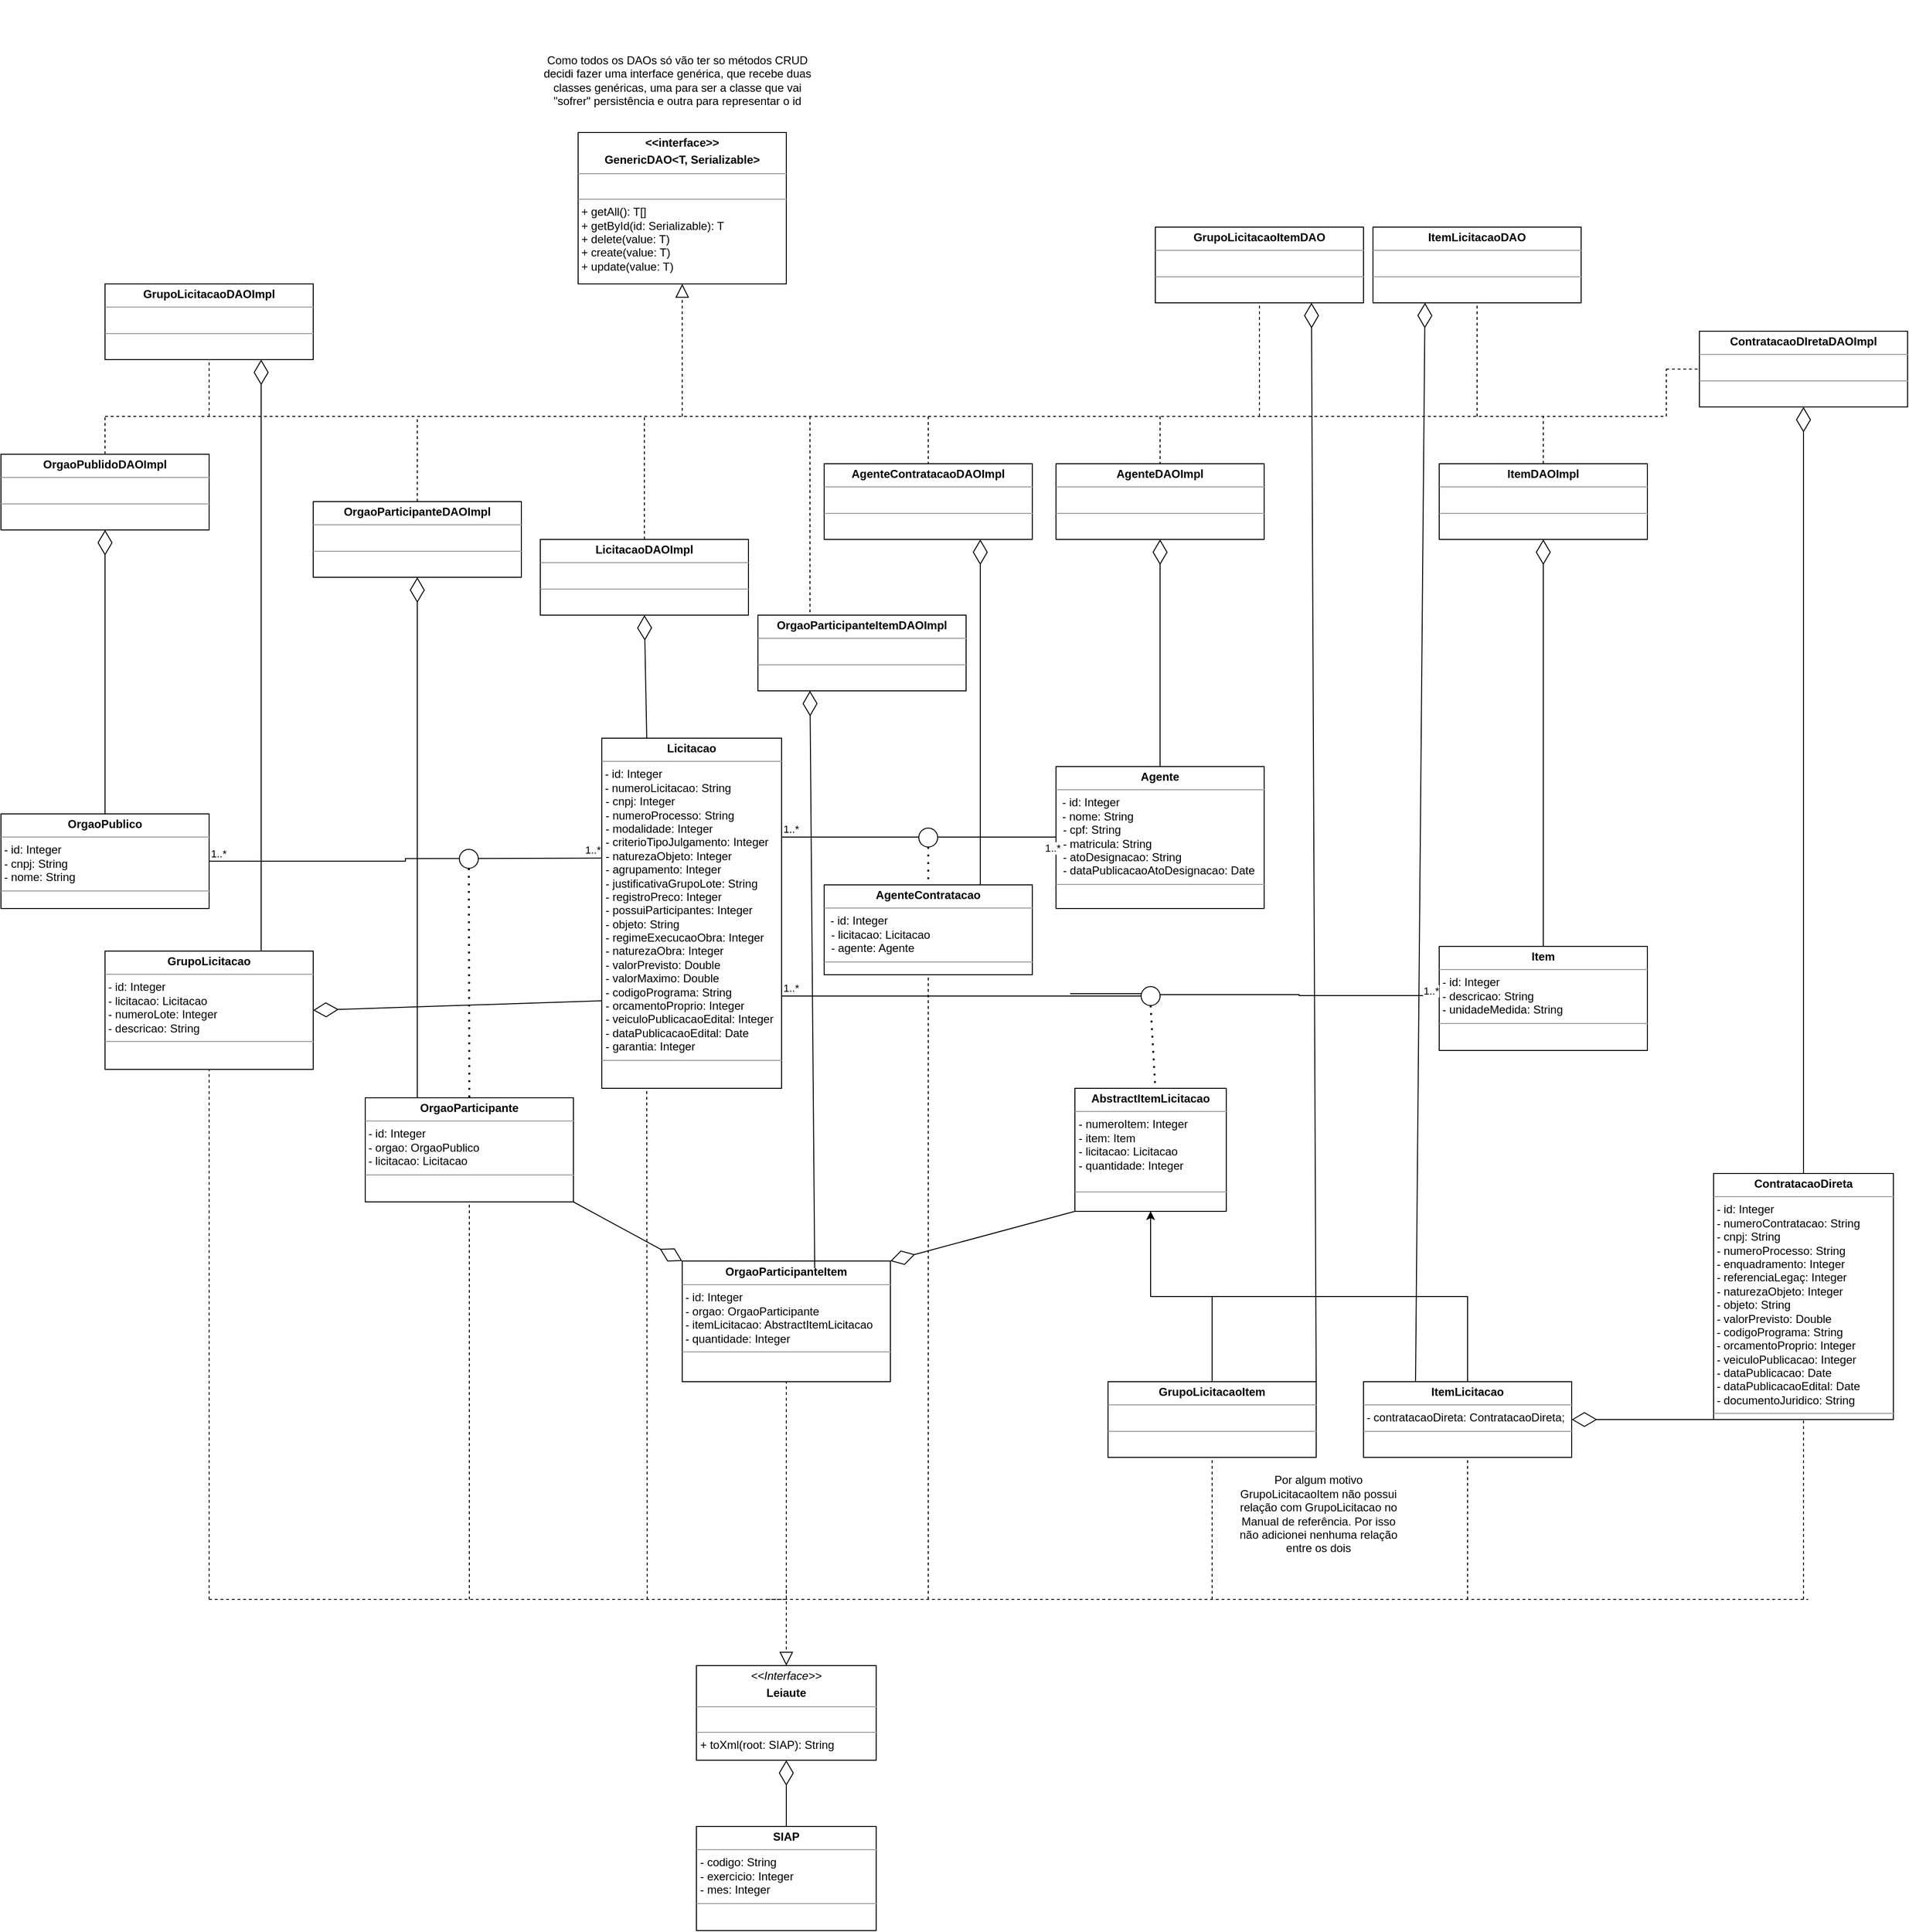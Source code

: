 <mxfile version="21.7.4" type="github">
  <diagram id="C5RBs43oDa-KdzZeNtuy" name="Page-1">
    <mxGraphModel dx="948" dy="440" grid="1" gridSize="10" guides="1" tooltips="1" connect="1" arrows="1" fold="1" page="1" pageScale="1" pageWidth="2339" pageHeight="3300" math="0" shadow="0">
      <root>
        <mxCell id="WIyWlLk6GJQsqaUBKTNV-0" />
        <mxCell id="WIyWlLk6GJQsqaUBKTNV-1" parent="WIyWlLk6GJQsqaUBKTNV-0" />
        <mxCell id="pMRX2iktSqoQI3OCFCf_-0" value="&lt;p style=&quot;margin:0px;margin-top:4px;text-align:center;&quot;&gt;&lt;b&gt;Licitacao&lt;/b&gt;&lt;/p&gt;&lt;hr size=&quot;1&quot;&gt;&lt;div&gt;&lt;div&gt;&amp;nbsp;- id: Integer&lt;br&gt;&lt;/div&gt;&lt;/div&gt;&lt;div&gt;&amp;nbsp;- numeroLicitacao: String&lt;/div&gt;&lt;p style=&quot;margin:0px;margin-left:4px;&quot;&gt;- cnpj: Integer&lt;br&gt;- numeroProcesso: String&lt;br&gt;- modalidade: Integer&lt;br&gt;- criterioTipoJulgamento: Integer&lt;br&gt;- naturezaObjeto: Integer&lt;br&gt;- agrupamento: Integer&lt;br&gt;- justificativaGrupoLote: String&lt;br&gt;- registroPreco: Integer&lt;br&gt;- possuiParticipantes: Integer&lt;br&gt;- objeto: String&lt;br&gt;- regimeExecucaoObra: Integer&lt;br&gt;- naturezaObra: Integer&lt;br&gt;- valorPrevisto: Double&lt;br&gt;- valorMaximo: Double&lt;br&gt;- codigoPrograma: String&lt;br&gt;- orcamentoProprio: Integer&lt;br&gt;- veiculoPublicacaoEdital: Integer&lt;br&gt;- dataPublicacaoEdital: Date&lt;br&gt;- garantia: Integer&lt;/p&gt;&lt;hr size=&quot;1&quot;&gt;&lt;p style=&quot;margin:0px;margin-left:4px;&quot;&gt;&lt;br&gt;&lt;/p&gt;" style="verticalAlign=top;align=left;overflow=fill;fontSize=12;fontFamily=Helvetica;html=1;whiteSpace=wrap;" parent="WIyWlLk6GJQsqaUBKTNV-1" vertex="1">
          <mxGeometry x="775" y="1910" width="190" height="370" as="geometry" />
        </mxCell>
        <mxCell id="pMRX2iktSqoQI3OCFCf_-1" value="&lt;p style=&quot;margin:0px;margin-top:4px;text-align:center;&quot;&gt;&lt;b&gt;ContratacaoDireta&lt;/b&gt;&lt;/p&gt;&lt;hr size=&quot;1&quot;&gt;&lt;div&gt;&lt;div&gt;&amp;nbsp;- id: Integer &lt;br&gt;&lt;/div&gt;&lt;div&gt;&amp;nbsp;- numeroContratacao: String&lt;/div&gt;&lt;/div&gt;&amp;nbsp;- cnpj: String&lt;br&gt;&amp;nbsp;- numeroProcesso: String&lt;br&gt;&amp;nbsp;- enquadramento: Integer&lt;br&gt;&amp;nbsp;- referenciaLegaç: Integer&lt;br&gt;&amp;nbsp;- naturezaObjeto: Integer&lt;br&gt;&amp;nbsp;- objeto: String&lt;br&gt;&amp;nbsp;- valorPrevisto: Double&lt;br&gt;&amp;nbsp;- codigoPrograma: String&lt;br&gt;&amp;nbsp;- orcamentoProprio: Integer&lt;br&gt;&amp;nbsp;- veiculoPublicacao: Integer&lt;br&gt;&amp;nbsp;- dataPublicacao: Date&lt;br&gt;&amp;nbsp;- dataPublicacaoEdital: Date&lt;br&gt;&amp;nbsp;- documentoJuridico: String&lt;br&gt;&lt;hr size=&quot;1&quot;&gt;&lt;p style=&quot;margin:0px;margin-left:4px;&quot;&gt;&lt;br&gt;&lt;/p&gt;" style="verticalAlign=top;align=left;overflow=fill;fontSize=12;fontFamily=Helvetica;html=1;whiteSpace=wrap;" parent="WIyWlLk6GJQsqaUBKTNV-1" vertex="1">
          <mxGeometry x="1950" y="2370" width="190" height="260" as="geometry" />
        </mxCell>
        <mxCell id="pMRX2iktSqoQI3OCFCf_-6" value="&lt;p style=&quot;margin:0px;margin-top:4px;text-align:center;&quot;&gt;&lt;b&gt;Agente&lt;/b&gt;&lt;/p&gt;&lt;hr size=&quot;1&quot;&gt;&lt;div&gt;&amp;nbsp; - id: Integer&lt;br&gt;&lt;/div&gt;&amp;nbsp; - nome: String&lt;p style=&quot;margin:0px;margin-left:4px;&quot;&gt;&amp;nbsp;- cpf: String&lt;br&gt;&amp;nbsp;- matricula: String&lt;br&gt;&amp;nbsp;- atoDesignacao: String&lt;br&gt;&amp;nbsp;- dataPublicacaoAtoDesignacao: Date&lt;/p&gt;&lt;hr size=&quot;1&quot;&gt;&lt;p style=&quot;margin:0px;margin-left:4px;&quot;&gt;&lt;br&gt;&lt;/p&gt;" style="verticalAlign=top;align=left;overflow=fill;fontSize=12;fontFamily=Helvetica;html=1;whiteSpace=wrap;" parent="WIyWlLk6GJQsqaUBKTNV-1" vertex="1">
          <mxGeometry x="1255" y="1940" width="220" height="150" as="geometry" />
        </mxCell>
        <mxCell id="pMRX2iktSqoQI3OCFCf_-7" value="&lt;p style=&quot;margin:0px;margin-top:4px;text-align:center;&quot;&gt;&lt;b&gt;AgenteContratacao&lt;/b&gt;&lt;/p&gt;&lt;hr size=&quot;1&quot;&gt;&lt;div&gt;&amp;nbsp; - id: Integer&lt;br&gt;&lt;/div&gt;&lt;p style=&quot;margin:0px;margin-left:4px;&quot;&gt;&lt;/p&gt;&lt;p style=&quot;margin:0px;margin-left:4px;&quot;&gt;&amp;nbsp;- licitacao: Licitacao&lt;br&gt;&amp;nbsp;- agente: Agente&lt;br&gt;&lt;/p&gt;&lt;hr size=&quot;1&quot;&gt;&lt;p style=&quot;margin:0px;margin-left:4px;&quot;&gt;&lt;br&gt;&lt;/p&gt;" style="verticalAlign=top;align=left;overflow=fill;fontSize=12;fontFamily=Helvetica;html=1;whiteSpace=wrap;" parent="WIyWlLk6GJQsqaUBKTNV-1" vertex="1">
          <mxGeometry x="1010" y="2065" width="220" height="95" as="geometry" />
        </mxCell>
        <mxCell id="pMRX2iktSqoQI3OCFCf_-8" value="" style="endArrow=none;html=1;edgeStyle=orthogonalEdgeStyle;rounded=0;exitX=1;exitY=0.5;exitDx=0;exitDy=0;entryX=0;entryY=0.5;entryDx=0;entryDy=0;" parent="WIyWlLk6GJQsqaUBKTNV-1" edge="1">
          <mxGeometry relative="1" as="geometry">
            <mxPoint x="965" y="2014.52" as="sourcePoint" />
            <mxPoint x="1255" y="2014.52" as="targetPoint" />
          </mxGeometry>
        </mxCell>
        <mxCell id="pMRX2iktSqoQI3OCFCf_-9" value="&lt;div&gt;1..*&lt;/div&gt;" style="edgeLabel;resizable=0;html=1;align=left;verticalAlign=bottom;" parent="pMRX2iktSqoQI3OCFCf_-8" connectable="0" vertex="1">
          <mxGeometry x="-1" relative="1" as="geometry" />
        </mxCell>
        <mxCell id="pMRX2iktSqoQI3OCFCf_-10" value="&lt;div&gt;1..*&lt;/div&gt;" style="edgeLabel;resizable=0;html=1;align=right;verticalAlign=bottom;" parent="pMRX2iktSqoQI3OCFCf_-8" connectable="0" vertex="1">
          <mxGeometry x="1" relative="1" as="geometry">
            <mxPoint x="5" y="20" as="offset" />
          </mxGeometry>
        </mxCell>
        <mxCell id="pMRX2iktSqoQI3OCFCf_-12" value="" style="ellipse;whiteSpace=wrap;html=1;aspect=fixed;" parent="WIyWlLk6GJQsqaUBKTNV-1" vertex="1">
          <mxGeometry x="1110" y="2005" width="20" height="20" as="geometry" />
        </mxCell>
        <mxCell id="pMRX2iktSqoQI3OCFCf_-15" value="" style="endArrow=none;dashed=1;html=1;dashPattern=1 3;strokeWidth=2;rounded=0;entryX=0.5;entryY=0;entryDx=0;entryDy=0;" parent="WIyWlLk6GJQsqaUBKTNV-1" source="pMRX2iktSqoQI3OCFCf_-12" target="pMRX2iktSqoQI3OCFCf_-7" edge="1">
          <mxGeometry width="50" height="50" relative="1" as="geometry">
            <mxPoint x="1080" y="2135" as="sourcePoint" />
            <mxPoint x="1130" y="2085" as="targetPoint" />
          </mxGeometry>
        </mxCell>
        <mxCell id="pMRX2iktSqoQI3OCFCf_-49" style="edgeStyle=orthogonalEdgeStyle;rounded=0;orthogonalLoop=1;jettySize=auto;html=1;exitX=0.5;exitY=0;exitDx=0;exitDy=0;entryX=0.5;entryY=1;entryDx=0;entryDy=0;" parent="WIyWlLk6GJQsqaUBKTNV-1" source="pMRX2iktSqoQI3OCFCf_-16" target="pMRX2iktSqoQI3OCFCf_-45" edge="1">
          <mxGeometry relative="1" as="geometry" />
        </mxCell>
        <mxCell id="pMRX2iktSqoQI3OCFCf_-16" value="&lt;p style=&quot;margin:0px;margin-top:4px;text-align:center;&quot;&gt;&lt;b&gt;ItemLicitacao&lt;/b&gt;&lt;/p&gt;&lt;hr size=&quot;1&quot;&gt;&amp;nbsp;- contratacaoDireta: ContratacaoDireta;&lt;hr size=&quot;1&quot;&gt;&lt;p style=&quot;margin:0px;margin-left:4px;&quot;&gt;&lt;br&gt;&lt;/p&gt;" style="verticalAlign=top;align=left;overflow=fill;fontSize=12;fontFamily=Helvetica;html=1;whiteSpace=wrap;" parent="WIyWlLk6GJQsqaUBKTNV-1" vertex="1">
          <mxGeometry x="1580" y="2590" width="220" height="80" as="geometry" />
        </mxCell>
        <mxCell id="pMRX2iktSqoQI3OCFCf_-19" value="&lt;p style=&quot;margin:0px;margin-top:4px;text-align:center;&quot;&gt;&lt;b&gt;GrupoLicitacao&lt;/b&gt;&lt;/p&gt;&lt;hr size=&quot;1&quot;&gt;&lt;div&gt;&lt;div&gt;&amp;nbsp;- id: Integer&lt;br&gt;&lt;/div&gt;&lt;/div&gt;&lt;div&gt;&amp;nbsp;- licitacao: Licitacao&amp;nbsp;&lt;/div&gt;&lt;div&gt;&amp;nbsp;- numeroLote: Integer&amp;nbsp;&amp;nbsp;&lt;/div&gt;&lt;div&gt;&amp;nbsp;- descricao: String&lt;/div&gt;&lt;hr size=&quot;1&quot;&gt;&lt;p style=&quot;margin:0px;margin-left:4px;&quot;&gt;&lt;br&gt;&lt;/p&gt;" style="verticalAlign=top;align=left;overflow=fill;fontSize=12;fontFamily=Helvetica;html=1;whiteSpace=wrap;" parent="WIyWlLk6GJQsqaUBKTNV-1" vertex="1">
          <mxGeometry x="250" y="2135" width="220" height="125" as="geometry" />
        </mxCell>
        <mxCell id="pMRX2iktSqoQI3OCFCf_-20" value="" style="endArrow=diamondThin;endFill=0;endSize=24;html=1;rounded=0;exitX=0;exitY=0.75;exitDx=0;exitDy=0;entryX=1;entryY=0.5;entryDx=0;entryDy=0;" parent="WIyWlLk6GJQsqaUBKTNV-1" source="pMRX2iktSqoQI3OCFCf_-0" target="pMRX2iktSqoQI3OCFCf_-19" edge="1">
          <mxGeometry width="160" relative="1" as="geometry">
            <mxPoint x="1125" y="2290" as="sourcePoint" />
            <mxPoint x="1290" y="2415" as="targetPoint" />
          </mxGeometry>
        </mxCell>
        <mxCell id="pMRX2iktSqoQI3OCFCf_-51" style="edgeStyle=orthogonalEdgeStyle;rounded=0;orthogonalLoop=1;jettySize=auto;html=1;exitX=0.5;exitY=0;exitDx=0;exitDy=0;entryX=0.5;entryY=1;entryDx=0;entryDy=0;" parent="WIyWlLk6GJQsqaUBKTNV-1" source="pMRX2iktSqoQI3OCFCf_-22" target="pMRX2iktSqoQI3OCFCf_-45" edge="1">
          <mxGeometry relative="1" as="geometry" />
        </mxCell>
        <mxCell id="pMRX2iktSqoQI3OCFCf_-22" value="&lt;p style=&quot;margin:0px;margin-top:4px;text-align:center;&quot;&gt;&lt;b&gt;GrupoLicitacaoItem&lt;/b&gt;&lt;/p&gt;&lt;hr size=&quot;1&quot;&gt;&lt;div&gt;&lt;br&gt;&lt;/div&gt;&lt;hr size=&quot;1&quot;&gt;" style="verticalAlign=top;align=left;overflow=fill;fontSize=12;fontFamily=Helvetica;html=1;whiteSpace=wrap;" parent="WIyWlLk6GJQsqaUBKTNV-1" vertex="1">
          <mxGeometry x="1310" y="2590" width="220" height="80" as="geometry" />
        </mxCell>
        <mxCell id="pMRX2iktSqoQI3OCFCf_-24" value="&lt;p style=&quot;margin:0px;margin-top:4px;text-align:center;&quot;&gt;&lt;b&gt;Item&lt;/b&gt;&lt;/p&gt;&lt;hr size=&quot;1&quot;&gt;&lt;div&gt;&amp;nbsp;- id: Integer&lt;br&gt;&lt;/div&gt;&lt;div&gt;&amp;nbsp;- descricao: String&lt;/div&gt;&amp;nbsp;- unidadeMedida: String&lt;hr size=&quot;1&quot;&gt;&lt;p style=&quot;margin:0px;margin-left:4px;&quot;&gt;&lt;br&gt;&lt;/p&gt;" style="verticalAlign=top;align=left;overflow=fill;fontSize=12;fontFamily=Helvetica;html=1;whiteSpace=wrap;" parent="WIyWlLk6GJQsqaUBKTNV-1" vertex="1">
          <mxGeometry x="1660" y="2130" width="220" height="110" as="geometry" />
        </mxCell>
        <mxCell id="pMRX2iktSqoQI3OCFCf_-31" value="&lt;p style=&quot;margin:0px;margin-top:4px;text-align:center;&quot;&gt;&lt;b&gt;OrgaoPublico&lt;/b&gt;&lt;br&gt;&lt;/p&gt;&lt;hr size=&quot;1&quot;&gt;&lt;div&gt;&lt;div&gt;&amp;nbsp;- id: Integer&lt;br&gt;&lt;/div&gt;&lt;/div&gt;&lt;div&gt;&amp;nbsp;- cnpj: String&lt;/div&gt;&lt;div&gt;&amp;nbsp;- nome: String&lt;br&gt;&lt;/div&gt;&lt;hr size=&quot;1&quot;&gt;&lt;p style=&quot;margin:0px;margin-left:4px;&quot;&gt;&lt;br&gt;&lt;/p&gt;" style="verticalAlign=top;align=left;overflow=fill;fontSize=12;fontFamily=Helvetica;html=1;whiteSpace=wrap;" parent="WIyWlLk6GJQsqaUBKTNV-1" vertex="1">
          <mxGeometry x="140" y="1990" width="220" height="100" as="geometry" />
        </mxCell>
        <mxCell id="pMRX2iktSqoQI3OCFCf_-32" value="" style="endArrow=none;html=1;edgeStyle=orthogonalEdgeStyle;rounded=0;entryX=0.002;entryY=0.198;entryDx=0;entryDy=0;entryPerimeter=0;" parent="WIyWlLk6GJQsqaUBKTNV-1" source="pMRX2iktSqoQI3OCFCf_-31" edge="1">
          <mxGeometry relative="1" as="geometry">
            <mxPoint x="484.48" y="2037.5" as="sourcePoint" />
            <mxPoint x="774.86" y="2036.8" as="targetPoint" />
          </mxGeometry>
        </mxCell>
        <mxCell id="pMRX2iktSqoQI3OCFCf_-33" value="&lt;div&gt;1..*&lt;/div&gt;" style="edgeLabel;resizable=0;html=1;align=left;verticalAlign=bottom;" parent="pMRX2iktSqoQI3OCFCf_-32" connectable="0" vertex="1">
          <mxGeometry x="-1" relative="1" as="geometry" />
        </mxCell>
        <mxCell id="pMRX2iktSqoQI3OCFCf_-34" value="&lt;div&gt;1..*&lt;/div&gt;" style="edgeLabel;resizable=0;html=1;align=right;verticalAlign=bottom;" parent="pMRX2iktSqoQI3OCFCf_-32" connectable="0" vertex="1">
          <mxGeometry x="1" relative="1" as="geometry" />
        </mxCell>
        <mxCell id="pMRX2iktSqoQI3OCFCf_-35" value="" style="ellipse;whiteSpace=wrap;html=1;aspect=fixed;" parent="WIyWlLk6GJQsqaUBKTNV-1" vertex="1">
          <mxGeometry x="624.48" y="2027.5" width="20" height="20" as="geometry" />
        </mxCell>
        <mxCell id="pMRX2iktSqoQI3OCFCf_-36" value="" style="endArrow=none;dashed=1;html=1;dashPattern=1 3;strokeWidth=2;rounded=0;entryX=0.5;entryY=0;entryDx=0;entryDy=0;" parent="WIyWlLk6GJQsqaUBKTNV-1" source="pMRX2iktSqoQI3OCFCf_-35" target="pMRX2iktSqoQI3OCFCf_-37" edge="1">
          <mxGeometry width="50" height="50" relative="1" as="geometry">
            <mxPoint x="595" y="2010" as="sourcePoint" />
            <mxPoint x="635" y="2050" as="targetPoint" />
          </mxGeometry>
        </mxCell>
        <mxCell id="pMRX2iktSqoQI3OCFCf_-37" value="&lt;p style=&quot;margin:0px;margin-top:4px;text-align:center;&quot;&gt;&lt;b&gt;OrgaoParticipante&lt;/b&gt;&lt;br&gt;&lt;/p&gt;&lt;hr size=&quot;1&quot;&gt;&lt;div&gt;&lt;div&gt;&amp;nbsp;- id: Integer&lt;br&gt;&lt;/div&gt;&lt;/div&gt;&lt;div&gt;&amp;nbsp;- orgao: OrgaoPublico&lt;/div&gt;&lt;div&gt;&amp;nbsp;- licitacao: Licitacao&lt;br&gt;&lt;/div&gt;&lt;hr size=&quot;1&quot;&gt;&lt;p style=&quot;margin:0px;margin-left:4px;&quot;&gt;&lt;br&gt;&lt;/p&gt;" style="verticalAlign=top;align=left;overflow=fill;fontSize=12;fontFamily=Helvetica;html=1;whiteSpace=wrap;" parent="WIyWlLk6GJQsqaUBKTNV-1" vertex="1">
          <mxGeometry x="525" y="2290" width="220" height="110" as="geometry" />
        </mxCell>
        <mxCell id="pMRX2iktSqoQI3OCFCf_-38" value="&lt;p style=&quot;margin:0px;margin-top:4px;text-align:center;&quot;&gt;&lt;b&gt;OrgaoParticipanteItem&lt;/b&gt;&lt;br&gt;&lt;/p&gt;&lt;hr size=&quot;1&quot;&gt;&lt;div&gt;&lt;div&gt;&amp;nbsp;- id: Integer&lt;br&gt;&lt;/div&gt;&lt;/div&gt;&lt;div&gt;&amp;nbsp;- orgao: OrgaoParticipante&lt;br&gt;&lt;/div&gt;&lt;div&gt;&amp;nbsp;- itemLicitacao: AbstractItemLicitacao&lt;/div&gt;&lt;div&gt;&amp;nbsp;- quantidade: Integer&lt;br&gt;&lt;/div&gt;&lt;hr size=&quot;1&quot;&gt;&lt;p style=&quot;margin:0px;margin-left:4px;&quot;&gt;&lt;br&gt;&lt;/p&gt;" style="verticalAlign=top;align=left;overflow=fill;fontSize=12;fontFamily=Helvetica;html=1;whiteSpace=wrap;" parent="WIyWlLk6GJQsqaUBKTNV-1" vertex="1">
          <mxGeometry x="860" y="2462.5" width="220" height="127.5" as="geometry" />
        </mxCell>
        <mxCell id="pMRX2iktSqoQI3OCFCf_-45" value="&lt;p style=&quot;margin:0px;margin-top:4px;text-align:center;&quot;&gt;&lt;b&gt;AbstractItemLicitacao&lt;/b&gt;&lt;br&gt;&lt;/p&gt;&lt;hr size=&quot;1&quot;&gt;&lt;p style=&quot;margin:0px;margin-left:4px;&quot;&gt;- numeroItem: Integer&lt;/p&gt;&lt;p style=&quot;margin:0px;margin-left:4px;&quot;&gt;- item: Item&lt;/p&gt;&lt;p style=&quot;margin:0px;margin-left:4px;&quot;&gt;- licitacao: Licitacao&lt;/p&gt;&lt;p style=&quot;margin:0px;margin-left:4px;&quot;&gt;- quantidade: Integer&lt;br&gt;&lt;/p&gt;&lt;p style=&quot;margin:0px;margin-left:4px;&quot;&gt;&lt;br&gt;&lt;/p&gt;&lt;hr size=&quot;1&quot;&gt;&lt;p style=&quot;margin:0px;margin-left:4px;&quot;&gt;&lt;br&gt;&lt;/p&gt;" style="verticalAlign=top;align=left;overflow=fill;fontSize=12;fontFamily=Helvetica;html=1;whiteSpace=wrap;" parent="WIyWlLk6GJQsqaUBKTNV-1" vertex="1">
          <mxGeometry x="1275" y="2280" width="160" height="130" as="geometry" />
        </mxCell>
        <mxCell id="pMRX2iktSqoQI3OCFCf_-52" value="" style="endArrow=diamondThin;endFill=0;endSize=24;html=1;rounded=0;exitX=0;exitY=1;exitDx=0;exitDy=0;entryX=1;entryY=0.5;entryDx=0;entryDy=0;" parent="WIyWlLk6GJQsqaUBKTNV-1" source="pMRX2iktSqoQI3OCFCf_-1" target="pMRX2iktSqoQI3OCFCf_-16" edge="1">
          <mxGeometry width="160" relative="1" as="geometry">
            <mxPoint x="975" y="2290" as="sourcePoint" />
            <mxPoint x="1360" y="2390" as="targetPoint" />
          </mxGeometry>
        </mxCell>
        <mxCell id="pMRX2iktSqoQI3OCFCf_-56" value="Por algum motivo GrupoLicitacaoItem não possui relação com GrupoLicitacao no Manual de referência. Por isso não adicionei nenhuma relação entre os dois" style="text;html=1;strokeColor=none;fillColor=none;align=center;verticalAlign=middle;whiteSpace=wrap;rounded=0;" parent="WIyWlLk6GJQsqaUBKTNV-1" vertex="1">
          <mxGeometry x="1440" y="2690" width="185" height="80" as="geometry" />
        </mxCell>
        <mxCell id="pMRX2iktSqoQI3OCFCf_-58" value="" style="endArrow=none;html=1;edgeStyle=orthogonalEdgeStyle;rounded=0;entryX=0;entryY=0.5;entryDx=0;entryDy=0;" parent="WIyWlLk6GJQsqaUBKTNV-1" target="pMRX2iktSqoQI3OCFCf_-24" edge="1">
          <mxGeometry relative="1" as="geometry">
            <mxPoint x="1360" y="2181" as="sourcePoint" />
            <mxPoint x="1655" y="2183.75" as="targetPoint" />
            <Array as="points">
              <mxPoint x="1512" y="2181" />
              <mxPoint x="1512" y="2182" />
            </Array>
          </mxGeometry>
        </mxCell>
        <mxCell id="pMRX2iktSqoQI3OCFCf_-60" value="&lt;div&gt;1..*&lt;/div&gt;" style="edgeLabel;resizable=0;html=1;align=right;verticalAlign=bottom;" parent="pMRX2iktSqoQI3OCFCf_-58" connectable="0" vertex="1">
          <mxGeometry x="1" relative="1" as="geometry" />
        </mxCell>
        <mxCell id="pMRX2iktSqoQI3OCFCf_-62" value="" style="endArrow=none;dashed=1;html=1;dashPattern=1 3;strokeWidth=2;rounded=0;entryX=0.5;entryY=0;entryDx=0;entryDy=0;exitX=0.5;exitY=1;exitDx=0;exitDy=0;" parent="WIyWlLk6GJQsqaUBKTNV-1" source="pMRX2iktSqoQI3OCFCf_-61" edge="1">
          <mxGeometry width="50" height="50" relative="1" as="geometry">
            <mxPoint x="1360" y="2190" as="sourcePoint" />
            <mxPoint x="1360" y="2280" as="targetPoint" />
          </mxGeometry>
        </mxCell>
        <mxCell id="pMRX2iktSqoQI3OCFCf_-63" value="" style="endArrow=none;html=1;edgeStyle=orthogonalEdgeStyle;rounded=0;exitX=1;exitY=0.75;exitDx=0;exitDy=0;" parent="WIyWlLk6GJQsqaUBKTNV-1" edge="1">
          <mxGeometry relative="1" as="geometry">
            <mxPoint x="965" y="2182.48" as="sourcePoint" />
            <mxPoint x="1270" y="2180" as="targetPoint" />
            <Array as="points">
              <mxPoint x="1360" y="2182" />
              <mxPoint x="1360" y="2180" />
            </Array>
          </mxGeometry>
        </mxCell>
        <mxCell id="pMRX2iktSqoQI3OCFCf_-64" value="&lt;div&gt;1..*&lt;/div&gt;" style="edgeLabel;resizable=0;html=1;align=left;verticalAlign=bottom;" parent="pMRX2iktSqoQI3OCFCf_-63" connectable="0" vertex="1">
          <mxGeometry x="-1" relative="1" as="geometry" />
        </mxCell>
        <mxCell id="pMRX2iktSqoQI3OCFCf_-66" value="" style="endArrow=diamondThin;endFill=0;endSize=24;html=1;rounded=0;exitX=0;exitY=1;exitDx=0;exitDy=0;entryX=1;entryY=0;entryDx=0;entryDy=0;" parent="WIyWlLk6GJQsqaUBKTNV-1" source="pMRX2iktSqoQI3OCFCf_-45" target="pMRX2iktSqoQI3OCFCf_-38" edge="1">
          <mxGeometry width="160" relative="1" as="geometry">
            <mxPoint x="1150" y="2425" as="sourcePoint" />
            <mxPoint x="1070" y="2485" as="targetPoint" />
          </mxGeometry>
        </mxCell>
        <mxCell id="pMRX2iktSqoQI3OCFCf_-67" value="" style="endArrow=diamondThin;endFill=0;endSize=24;html=1;rounded=0;exitX=1;exitY=1;exitDx=0;exitDy=0;entryX=0;entryY=0;entryDx=0;entryDy=0;" parent="WIyWlLk6GJQsqaUBKTNV-1" source="pMRX2iktSqoQI3OCFCf_-37" target="pMRX2iktSqoQI3OCFCf_-38" edge="1">
          <mxGeometry width="160" relative="1" as="geometry">
            <mxPoint x="1840" y="2580" as="sourcePoint" />
            <mxPoint x="1760" y="2640" as="targetPoint" />
          </mxGeometry>
        </mxCell>
        <mxCell id="dW7XB2EOjEEVIKZ2SlPr-0" value="&lt;p style=&quot;margin:0px;margin-top:4px;text-align:center;&quot;&gt;&lt;b&gt;&amp;lt;&amp;lt;interface&amp;gt;&amp;gt;&lt;br&gt;&lt;/b&gt;&lt;/p&gt;&lt;p style=&quot;margin:0px;margin-top:4px;text-align:center;&quot;&gt;&lt;b&gt;GenericDAO&amp;lt;T, Serializable&amp;gt;&lt;/b&gt;&lt;/p&gt;&lt;hr size=&quot;1&quot;&gt;&lt;br&gt;&lt;hr size=&quot;1&quot;&gt;&lt;div&gt;&amp;nbsp;+ getAll(): T[]&lt;/div&gt;&lt;div&gt;&amp;nbsp;+ getById(id: Serializable): T&lt;br&gt;&lt;/div&gt;&lt;div&gt;&amp;nbsp;+ delete(value: T)&lt;/div&gt;&lt;div&gt;&amp;nbsp;+ create(value: T)&lt;/div&gt;&amp;nbsp;+ update(value: T)&lt;p style=&quot;margin:0px;margin-left:4px;&quot;&gt;&lt;/p&gt;" style="verticalAlign=top;align=left;overflow=fill;fontSize=12;fontFamily=Helvetica;html=1;whiteSpace=wrap;" vertex="1" parent="WIyWlLk6GJQsqaUBKTNV-1">
          <mxGeometry x="750" y="1270" width="220" height="160" as="geometry" />
        </mxCell>
        <mxCell id="dW7XB2EOjEEVIKZ2SlPr-8" value="&lt;p style=&quot;margin:0px;margin-top:4px;text-align:center;&quot;&gt;&lt;b&gt;LicitacaoDAOImpl&lt;/b&gt;&lt;/p&gt;&lt;hr size=&quot;1&quot;&gt;&lt;br&gt;&lt;hr size=&quot;1&quot;&gt;&lt;br&gt;&lt;p style=&quot;margin:0px;margin-left:4px;&quot;&gt;&lt;/p&gt;" style="verticalAlign=top;align=left;overflow=fill;fontSize=12;fontFamily=Helvetica;html=1;whiteSpace=wrap;" vertex="1" parent="WIyWlLk6GJQsqaUBKTNV-1">
          <mxGeometry x="710" y="1700" width="220" height="80" as="geometry" />
        </mxCell>
        <mxCell id="dW7XB2EOjEEVIKZ2SlPr-11" value="" style="endArrow=diamondThin;endFill=0;endSize=24;html=1;rounded=0;exitX=0.25;exitY=0;exitDx=0;exitDy=0;entryX=0.5;entryY=1;entryDx=0;entryDy=0;" edge="1" parent="WIyWlLk6GJQsqaUBKTNV-1" source="pMRX2iktSqoQI3OCFCf_-0" target="dW7XB2EOjEEVIKZ2SlPr-8">
          <mxGeometry width="160" relative="1" as="geometry">
            <mxPoint x="1010" y="1830" as="sourcePoint" />
            <mxPoint x="1100" y="1870" as="targetPoint" />
          </mxGeometry>
        </mxCell>
        <mxCell id="dW7XB2EOjEEVIKZ2SlPr-15" value="&lt;p style=&quot;margin:0px;margin-top:4px;text-align:center;&quot;&gt;&lt;b&gt;AgenteContratacaoDAOImpl&lt;/b&gt;&lt;br&gt;&lt;/p&gt;&lt;hr size=&quot;1&quot;&gt;&lt;br&gt;&lt;hr size=&quot;1&quot;&gt;&lt;br&gt;&lt;p style=&quot;margin:0px;margin-left:4px;&quot;&gt;&lt;/p&gt;" style="verticalAlign=top;align=left;overflow=fill;fontSize=12;fontFamily=Helvetica;html=1;whiteSpace=wrap;" vertex="1" parent="WIyWlLk6GJQsqaUBKTNV-1">
          <mxGeometry x="1010" y="1620" width="220" height="80" as="geometry" />
        </mxCell>
        <mxCell id="dW7XB2EOjEEVIKZ2SlPr-17" value="" style="endArrow=diamondThin;endFill=0;endSize=24;html=1;rounded=0;exitX=0.75;exitY=0;exitDx=0;exitDy=0;entryX=0.75;entryY=1;entryDx=0;entryDy=0;" edge="1" parent="WIyWlLk6GJQsqaUBKTNV-1" source="pMRX2iktSqoQI3OCFCf_-7" target="dW7XB2EOjEEVIKZ2SlPr-15">
          <mxGeometry width="160" relative="1" as="geometry">
            <mxPoint x="1170" y="1970" as="sourcePoint" />
            <mxPoint x="1170" y="1900" as="targetPoint" />
          </mxGeometry>
        </mxCell>
        <mxCell id="dW7XB2EOjEEVIKZ2SlPr-18" value="&lt;p style=&quot;margin:0px;margin-top:4px;text-align:center;&quot;&gt;&lt;b&gt;AgenteDAOImpl&lt;/b&gt;&lt;br&gt;&lt;/p&gt;&lt;hr size=&quot;1&quot;&gt;&lt;br&gt;&lt;hr size=&quot;1&quot;&gt;&lt;br&gt;&lt;p style=&quot;margin:0px;margin-left:4px;&quot;&gt;&lt;/p&gt;" style="verticalAlign=top;align=left;overflow=fill;fontSize=12;fontFamily=Helvetica;html=1;whiteSpace=wrap;" vertex="1" parent="WIyWlLk6GJQsqaUBKTNV-1">
          <mxGeometry x="1255" y="1620" width="220" height="80" as="geometry" />
        </mxCell>
        <mxCell id="dW7XB2EOjEEVIKZ2SlPr-19" value="" style="endArrow=diamondThin;endFill=0;endSize=24;html=1;rounded=0;exitX=0.5;exitY=0;exitDx=0;exitDy=0;entryX=0.5;entryY=1;entryDx=0;entryDy=0;" edge="1" parent="WIyWlLk6GJQsqaUBKTNV-1" source="pMRX2iktSqoQI3OCFCf_-6" target="dW7XB2EOjEEVIKZ2SlPr-18">
          <mxGeometry width="160" relative="1" as="geometry">
            <mxPoint x="1390" y="1920" as="sourcePoint" />
            <mxPoint x="1390" y="1850" as="targetPoint" />
          </mxGeometry>
        </mxCell>
        <mxCell id="dW7XB2EOjEEVIKZ2SlPr-21" value="&lt;p style=&quot;margin:0px;margin-top:4px;text-align:center;&quot;&gt;&lt;b&gt;ItemDAOImpl&lt;/b&gt;&lt;/p&gt;&lt;hr size=&quot;1&quot;&gt;&lt;br&gt;&lt;hr size=&quot;1&quot;&gt;&lt;p style=&quot;margin:0px;margin-left:4px;&quot;&gt;&lt;br&gt;&lt;/p&gt;" style="verticalAlign=top;align=left;overflow=fill;fontSize=12;fontFamily=Helvetica;html=1;whiteSpace=wrap;" vertex="1" parent="WIyWlLk6GJQsqaUBKTNV-1">
          <mxGeometry x="1660" y="1620" width="220" height="80" as="geometry" />
        </mxCell>
        <mxCell id="dW7XB2EOjEEVIKZ2SlPr-22" value="" style="endArrow=diamondThin;endFill=0;endSize=24;html=1;rounded=0;exitX=0.5;exitY=0;exitDx=0;exitDy=0;entryX=0.5;entryY=1;entryDx=0;entryDy=0;" edge="1" parent="WIyWlLk6GJQsqaUBKTNV-1" source="pMRX2iktSqoQI3OCFCf_-24" target="dW7XB2EOjEEVIKZ2SlPr-21">
          <mxGeometry width="160" relative="1" as="geometry">
            <mxPoint x="1669.23" y="2010" as="sourcePoint" />
            <mxPoint x="1669.23" y="1910" as="targetPoint" />
          </mxGeometry>
        </mxCell>
        <mxCell id="dW7XB2EOjEEVIKZ2SlPr-24" value="&lt;p style=&quot;margin:0px;margin-top:4px;text-align:center;&quot;&gt;&lt;b&gt;ContratacaoDIretaDAOImpl&lt;/b&gt;&lt;/p&gt;&lt;hr size=&quot;1&quot;&gt;&lt;br&gt;&lt;hr size=&quot;1&quot;&gt;&lt;p style=&quot;margin:0px;margin-left:4px;&quot;&gt;&lt;br&gt;&lt;/p&gt;" style="verticalAlign=top;align=left;overflow=fill;fontSize=12;fontFamily=Helvetica;html=1;whiteSpace=wrap;" vertex="1" parent="WIyWlLk6GJQsqaUBKTNV-1">
          <mxGeometry x="1935" y="1480" width="220" height="80" as="geometry" />
        </mxCell>
        <mxCell id="dW7XB2EOjEEVIKZ2SlPr-25" value="" style="endArrow=diamondThin;endFill=0;endSize=24;html=1;rounded=0;exitX=0.5;exitY=0;exitDx=0;exitDy=0;entryX=0.5;entryY=1;entryDx=0;entryDy=0;" edge="1" parent="WIyWlLk6GJQsqaUBKTNV-1" source="pMRX2iktSqoQI3OCFCf_-1" target="dW7XB2EOjEEVIKZ2SlPr-24">
          <mxGeometry width="160" relative="1" as="geometry">
            <mxPoint x="1920" y="2047.5" as="sourcePoint" />
            <mxPoint x="1920" y="1742.5" as="targetPoint" />
          </mxGeometry>
        </mxCell>
        <mxCell id="dW7XB2EOjEEVIKZ2SlPr-28" value="&lt;p style=&quot;margin:0px;margin-top:4px;text-align:center;&quot;&gt;&lt;b&gt;OrgaoPublidoDAOImpl&lt;/b&gt;&lt;/p&gt;&lt;hr size=&quot;1&quot;&gt;&lt;br&gt;&lt;hr size=&quot;1&quot;&gt;&lt;br&gt;&lt;p style=&quot;margin:0px;margin-left:4px;&quot;&gt;&lt;/p&gt;" style="verticalAlign=top;align=left;overflow=fill;fontSize=12;fontFamily=Helvetica;html=1;whiteSpace=wrap;" vertex="1" parent="WIyWlLk6GJQsqaUBKTNV-1">
          <mxGeometry x="140" y="1610" width="220" height="80" as="geometry" />
        </mxCell>
        <mxCell id="dW7XB2EOjEEVIKZ2SlPr-29" value="" style="endArrow=diamondThin;endFill=0;endSize=24;html=1;rounded=0;exitX=0.5;exitY=0;exitDx=0;exitDy=0;entryX=0.5;entryY=1;entryDx=0;entryDy=0;" edge="1" parent="WIyWlLk6GJQsqaUBKTNV-1" source="pMRX2iktSqoQI3OCFCf_-31" target="dW7XB2EOjEEVIKZ2SlPr-28">
          <mxGeometry width="160" relative="1" as="geometry">
            <mxPoint x="280" y="1920" as="sourcePoint" />
            <mxPoint x="280" y="1850" as="targetPoint" />
          </mxGeometry>
        </mxCell>
        <mxCell id="dW7XB2EOjEEVIKZ2SlPr-31" value="&lt;p style=&quot;margin:0px;margin-top:4px;text-align:center;&quot;&gt;&lt;b&gt;GrupoLicitacaoDAOImpl&lt;/b&gt;&lt;/p&gt;&lt;hr size=&quot;1&quot;&gt;&lt;div&gt;&amp;nbsp;&lt;br&gt;&lt;/div&gt;&lt;hr size=&quot;1&quot;&gt;&lt;p style=&quot;margin:0px;margin-left:4px;&quot;&gt;&lt;br&gt;&lt;/p&gt;" style="verticalAlign=top;align=left;overflow=fill;fontSize=12;fontFamily=Helvetica;html=1;whiteSpace=wrap;" vertex="1" parent="WIyWlLk6GJQsqaUBKTNV-1">
          <mxGeometry x="250" y="1430" width="220" height="80" as="geometry" />
        </mxCell>
        <mxCell id="dW7XB2EOjEEVIKZ2SlPr-33" value="" style="endArrow=diamondThin;endFill=0;endSize=24;html=1;rounded=0;exitX=0.75;exitY=0;exitDx=0;exitDy=0;entryX=0.75;entryY=1;entryDx=0;entryDy=0;" edge="1" parent="WIyWlLk6GJQsqaUBKTNV-1" source="pMRX2iktSqoQI3OCFCf_-19" target="dW7XB2EOjEEVIKZ2SlPr-31">
          <mxGeometry width="160" relative="1" as="geometry">
            <mxPoint x="260" y="2000" as="sourcePoint" />
            <mxPoint x="260" y="1840" as="targetPoint" />
          </mxGeometry>
        </mxCell>
        <mxCell id="dW7XB2EOjEEVIKZ2SlPr-34" value="&lt;p style=&quot;margin:0px;margin-top:4px;text-align:center;&quot;&gt;&lt;b&gt;OrgaoParticipanteDAOImpl&lt;/b&gt;&lt;br&gt;&lt;/p&gt;&lt;hr size=&quot;1&quot;&gt;&lt;div&gt;&amp;nbsp;&lt;/div&gt;&lt;hr size=&quot;1&quot;&gt;&lt;p style=&quot;margin:0px;margin-left:4px;&quot;&gt;&lt;br&gt;&lt;/p&gt;" style="verticalAlign=top;align=left;overflow=fill;fontSize=12;fontFamily=Helvetica;html=1;whiteSpace=wrap;" vertex="1" parent="WIyWlLk6GJQsqaUBKTNV-1">
          <mxGeometry x="470" y="1660" width="220" height="80" as="geometry" />
        </mxCell>
        <mxCell id="dW7XB2EOjEEVIKZ2SlPr-36" value="" style="endArrow=diamondThin;endFill=0;endSize=24;html=1;rounded=0;exitX=0.25;exitY=0;exitDx=0;exitDy=0;entryX=0.5;entryY=1;entryDx=0;entryDy=0;" edge="1" parent="WIyWlLk6GJQsqaUBKTNV-1" source="pMRX2iktSqoQI3OCFCf_-37" target="dW7XB2EOjEEVIKZ2SlPr-34">
          <mxGeometry width="160" relative="1" as="geometry">
            <mxPoint x="450" y="1980" as="sourcePoint" />
            <mxPoint x="450" y="1820" as="targetPoint" />
          </mxGeometry>
        </mxCell>
        <mxCell id="dW7XB2EOjEEVIKZ2SlPr-37" value="&lt;p style=&quot;margin:0px;margin-top:4px;text-align:center;&quot;&gt;&lt;b&gt;OrgaoParticipanteItemDAOImpl&lt;/b&gt;&lt;br&gt;&lt;/p&gt;&lt;hr size=&quot;1&quot;&gt;&lt;br&gt;&lt;hr size=&quot;1&quot;&gt;&lt;br&gt;&lt;p style=&quot;margin:0px;margin-left:4px;&quot;&gt;&lt;/p&gt;" style="verticalAlign=top;align=left;overflow=fill;fontSize=12;fontFamily=Helvetica;html=1;whiteSpace=wrap;" vertex="1" parent="WIyWlLk6GJQsqaUBKTNV-1">
          <mxGeometry x="940" y="1780" width="220" height="80" as="geometry" />
        </mxCell>
        <mxCell id="dW7XB2EOjEEVIKZ2SlPr-39" value="" style="endArrow=diamondThin;endFill=0;endSize=24;html=1;rounded=0;entryX=0.25;entryY=1;entryDx=0;entryDy=0;" edge="1" parent="WIyWlLk6GJQsqaUBKTNV-1" target="dW7XB2EOjEEVIKZ2SlPr-37">
          <mxGeometry width="160" relative="1" as="geometry">
            <mxPoint x="1000" y="2470" as="sourcePoint" />
            <mxPoint x="1000" y="1875" as="targetPoint" />
          </mxGeometry>
        </mxCell>
        <mxCell id="dW7XB2EOjEEVIKZ2SlPr-40" value="&lt;p style=&quot;margin:0px;margin-top:4px;text-align:center;&quot;&gt;&lt;i&gt;&amp;lt;&amp;lt;Interface&amp;gt;&amp;gt;&lt;/i&gt;&lt;/p&gt;&lt;p style=&quot;margin:0px;margin-top:4px;text-align:center;&quot;&gt;&lt;b&gt;Leiaute&lt;/b&gt;&lt;br&gt;&lt;/p&gt;&lt;hr size=&quot;1&quot;&gt;&lt;p style=&quot;margin:0px;margin-left:4px;&quot;&gt;&lt;br&gt;&lt;/p&gt;&lt;hr size=&quot;1&quot;&gt;&lt;p style=&quot;margin:0px;margin-left:4px;&quot;&gt;+ toXml(root: SIAP): String&lt;br&gt;&lt;/p&gt;" style="verticalAlign=top;align=left;overflow=fill;fontSize=12;fontFamily=Helvetica;html=1;whiteSpace=wrap;" vertex="1" parent="WIyWlLk6GJQsqaUBKTNV-1">
          <mxGeometry x="875" y="2890" width="190" height="100" as="geometry" />
        </mxCell>
        <mxCell id="dW7XB2EOjEEVIKZ2SlPr-43" value="" style="endArrow=none;dashed=1;html=1;rounded=0;" edge="1" parent="WIyWlLk6GJQsqaUBKTNV-1">
          <mxGeometry width="50" height="50" relative="1" as="geometry">
            <mxPoint x="950" y="2820" as="sourcePoint" />
            <mxPoint x="2050" y="2820" as="targetPoint" />
          </mxGeometry>
        </mxCell>
        <mxCell id="dW7XB2EOjEEVIKZ2SlPr-45" value="" style="endArrow=none;dashed=1;html=1;rounded=0;entryX=0.5;entryY=1;entryDx=0;entryDy=0;" edge="1" parent="WIyWlLk6GJQsqaUBKTNV-1" target="pMRX2iktSqoQI3OCFCf_-1">
          <mxGeometry width="50" height="50" relative="1" as="geometry">
            <mxPoint x="2045" y="2820" as="sourcePoint" />
            <mxPoint x="1730" y="2660" as="targetPoint" />
          </mxGeometry>
        </mxCell>
        <mxCell id="dW7XB2EOjEEVIKZ2SlPr-46" value="" style="endArrow=none;dashed=1;html=1;rounded=0;entryX=0.5;entryY=1;entryDx=0;entryDy=0;" edge="1" parent="WIyWlLk6GJQsqaUBKTNV-1" target="pMRX2iktSqoQI3OCFCf_-16">
          <mxGeometry width="50" height="50" relative="1" as="geometry">
            <mxPoint x="1690" y="2820" as="sourcePoint" />
            <mxPoint x="1630" y="2780" as="targetPoint" />
          </mxGeometry>
        </mxCell>
        <mxCell id="dW7XB2EOjEEVIKZ2SlPr-47" value="" style="endArrow=none;dashed=1;html=1;rounded=0;entryX=0.5;entryY=1;entryDx=0;entryDy=0;" edge="1" parent="WIyWlLk6GJQsqaUBKTNV-1" target="pMRX2iktSqoQI3OCFCf_-22">
          <mxGeometry width="50" height="50" relative="1" as="geometry">
            <mxPoint x="1420" y="2820" as="sourcePoint" />
            <mxPoint x="1210" y="2700" as="targetPoint" />
          </mxGeometry>
        </mxCell>
        <mxCell id="dW7XB2EOjEEVIKZ2SlPr-49" value="" style="endArrow=none;dashed=1;html=1;rounded=0;entryX=0.5;entryY=1;entryDx=0;entryDy=0;" edge="1" parent="WIyWlLk6GJQsqaUBKTNV-1" target="pMRX2iktSqoQI3OCFCf_-38">
          <mxGeometry width="50" height="50" relative="1" as="geometry">
            <mxPoint x="970" y="2820" as="sourcePoint" />
            <mxPoint x="965" y="2710" as="targetPoint" />
          </mxGeometry>
        </mxCell>
        <mxCell id="dW7XB2EOjEEVIKZ2SlPr-50" value="" style="endArrow=none;dashed=1;html=1;rounded=0;" edge="1" parent="WIyWlLk6GJQsqaUBKTNV-1">
          <mxGeometry width="50" height="50" relative="1" as="geometry">
            <mxPoint x="1120" y="2820" as="sourcePoint" />
            <mxPoint x="1120" y="2160" as="targetPoint" />
          </mxGeometry>
        </mxCell>
        <mxCell id="dW7XB2EOjEEVIKZ2SlPr-51" value="" style="endArrow=block;dashed=1;endFill=0;endSize=12;html=1;rounded=0;entryX=0.5;entryY=0;entryDx=0;entryDy=0;" edge="1" parent="WIyWlLk6GJQsqaUBKTNV-1" target="dW7XB2EOjEEVIKZ2SlPr-40">
          <mxGeometry width="160" relative="1" as="geometry">
            <mxPoint x="970" y="2810" as="sourcePoint" />
            <mxPoint x="1090" y="2970" as="targetPoint" />
          </mxGeometry>
        </mxCell>
        <mxCell id="dW7XB2EOjEEVIKZ2SlPr-53" value="" style="endArrow=none;dashed=1;html=1;rounded=0;" edge="1" parent="WIyWlLk6GJQsqaUBKTNV-1">
          <mxGeometry width="50" height="50" relative="1" as="geometry">
            <mxPoint x="360" y="2820" as="sourcePoint" />
            <mxPoint x="970" y="2820" as="targetPoint" />
          </mxGeometry>
        </mxCell>
        <mxCell id="dW7XB2EOjEEVIKZ2SlPr-54" value="" style="endArrow=none;dashed=1;html=1;rounded=0;entryX=0.25;entryY=1;entryDx=0;entryDy=0;" edge="1" parent="WIyWlLk6GJQsqaUBKTNV-1" target="pMRX2iktSqoQI3OCFCf_-0">
          <mxGeometry width="50" height="50" relative="1" as="geometry">
            <mxPoint x="823" y="2820" as="sourcePoint" />
            <mxPoint x="815" y="2385" as="targetPoint" />
          </mxGeometry>
        </mxCell>
        <mxCell id="dW7XB2EOjEEVIKZ2SlPr-55" value="" style="endArrow=none;dashed=1;html=1;rounded=0;entryX=0.5;entryY=1;entryDx=0;entryDy=0;" edge="1" parent="WIyWlLk6GJQsqaUBKTNV-1" target="pMRX2iktSqoQI3OCFCf_-37">
          <mxGeometry width="50" height="50" relative="1" as="geometry">
            <mxPoint x="635" y="2820" as="sourcePoint" />
            <mxPoint x="465" y="2454" as="targetPoint" />
          </mxGeometry>
        </mxCell>
        <mxCell id="dW7XB2EOjEEVIKZ2SlPr-56" value="" style="endArrow=none;dashed=1;html=1;rounded=0;entryX=0.5;entryY=1;entryDx=0;entryDy=0;" edge="1" parent="WIyWlLk6GJQsqaUBKTNV-1" target="pMRX2iktSqoQI3OCFCf_-19">
          <mxGeometry width="50" height="50" relative="1" as="geometry">
            <mxPoint x="360" y="2820" as="sourcePoint" />
            <mxPoint x="340" y="2245" as="targetPoint" />
          </mxGeometry>
        </mxCell>
        <mxCell id="dW7XB2EOjEEVIKZ2SlPr-58" value="" style="endArrow=none;dashed=1;html=1;dashPattern=1 3;strokeWidth=2;rounded=0;entryX=0.5;entryY=0;entryDx=0;entryDy=0;" edge="1" parent="WIyWlLk6GJQsqaUBKTNV-1" target="pMRX2iktSqoQI3OCFCf_-61">
          <mxGeometry width="50" height="50" relative="1" as="geometry">
            <mxPoint x="1360" y="2190" as="sourcePoint" />
            <mxPoint x="1360" y="2280" as="targetPoint" />
          </mxGeometry>
        </mxCell>
        <mxCell id="pMRX2iktSqoQI3OCFCf_-61" value="" style="ellipse;whiteSpace=wrap;html=1;aspect=fixed;" parent="WIyWlLk6GJQsqaUBKTNV-1" vertex="1">
          <mxGeometry x="1345" y="2172.5" width="20" height="20" as="geometry" />
        </mxCell>
        <mxCell id="dW7XB2EOjEEVIKZ2SlPr-59" value="&lt;p style=&quot;margin:0px;margin-top:4px;text-align:center;&quot;&gt;&lt;b&gt;GrupoLicitacaoItemDAO&lt;/b&gt;&lt;br&gt;&lt;/p&gt;&lt;hr size=&quot;1&quot;&gt;&lt;br&gt;&lt;hr size=&quot;1&quot;&gt;&lt;br&gt;&lt;p style=&quot;margin:0px;margin-left:4px;&quot;&gt;&lt;/p&gt;" style="verticalAlign=top;align=left;overflow=fill;fontSize=12;fontFamily=Helvetica;html=1;whiteSpace=wrap;" vertex="1" parent="WIyWlLk6GJQsqaUBKTNV-1">
          <mxGeometry x="1360" y="1370" width="220" height="80" as="geometry" />
        </mxCell>
        <mxCell id="dW7XB2EOjEEVIKZ2SlPr-60" value="&lt;p style=&quot;margin:0px;margin-top:4px;text-align:center;&quot;&gt;&lt;b&gt;ItemLicitacaoDAO&lt;/b&gt;&lt;br&gt;&lt;/p&gt;&lt;hr size=&quot;1&quot;&gt;&lt;br&gt;&lt;hr size=&quot;1&quot;&gt;&lt;br&gt;&lt;p style=&quot;margin:0px;margin-left:4px;&quot;&gt;&lt;/p&gt;" style="verticalAlign=top;align=left;overflow=fill;fontSize=12;fontFamily=Helvetica;html=1;whiteSpace=wrap;" vertex="1" parent="WIyWlLk6GJQsqaUBKTNV-1">
          <mxGeometry x="1590" y="1370" width="220" height="80" as="geometry" />
        </mxCell>
        <mxCell id="dW7XB2EOjEEVIKZ2SlPr-61" value="" style="endArrow=diamondThin;endFill=0;endSize=24;html=1;rounded=0;exitX=1;exitY=0;exitDx=0;exitDy=0;entryX=0.75;entryY=1;entryDx=0;entryDy=0;" edge="1" parent="WIyWlLk6GJQsqaUBKTNV-1" source="pMRX2iktSqoQI3OCFCf_-22" target="dW7XB2EOjEEVIKZ2SlPr-59">
          <mxGeometry width="160" relative="1" as="geometry">
            <mxPoint x="1520" y="1920" as="sourcePoint" />
            <mxPoint x="1520" y="1680" as="targetPoint" />
          </mxGeometry>
        </mxCell>
        <mxCell id="dW7XB2EOjEEVIKZ2SlPr-62" value="" style="endArrow=diamondThin;endFill=0;endSize=24;html=1;rounded=0;exitX=0.25;exitY=0;exitDx=0;exitDy=0;entryX=0.25;entryY=1;entryDx=0;entryDy=0;" edge="1" parent="WIyWlLk6GJQsqaUBKTNV-1" source="pMRX2iktSqoQI3OCFCf_-16" target="dW7XB2EOjEEVIKZ2SlPr-60">
          <mxGeometry width="160" relative="1" as="geometry">
            <mxPoint x="1550" y="2600" as="sourcePoint" />
            <mxPoint x="1590" y="1460" as="targetPoint" />
          </mxGeometry>
        </mxCell>
        <mxCell id="dW7XB2EOjEEVIKZ2SlPr-64" value="" style="endArrow=block;dashed=1;endFill=0;endSize=12;html=1;rounded=0;entryX=0.5;entryY=1;entryDx=0;entryDy=0;" edge="1" parent="WIyWlLk6GJQsqaUBKTNV-1" target="dW7XB2EOjEEVIKZ2SlPr-0">
          <mxGeometry width="160" relative="1" as="geometry">
            <mxPoint x="860" y="1570" as="sourcePoint" />
            <mxPoint x="920" y="1660" as="targetPoint" />
          </mxGeometry>
        </mxCell>
        <mxCell id="dW7XB2EOjEEVIKZ2SlPr-67" value="" style="endArrow=none;dashed=1;html=1;rounded=0;" edge="1" parent="WIyWlLk6GJQsqaUBKTNV-1">
          <mxGeometry width="50" height="50" relative="1" as="geometry">
            <mxPoint x="250" y="1570" as="sourcePoint" />
            <mxPoint x="1900" y="1570" as="targetPoint" />
          </mxGeometry>
        </mxCell>
        <mxCell id="dW7XB2EOjEEVIKZ2SlPr-68" value="" style="endArrow=none;dashed=1;html=1;rounded=0;" edge="1" parent="WIyWlLk6GJQsqaUBKTNV-1">
          <mxGeometry width="50" height="50" relative="1" as="geometry">
            <mxPoint x="1900" y="1570" as="sourcePoint" />
            <mxPoint x="1900" y="1520" as="targetPoint" />
          </mxGeometry>
        </mxCell>
        <mxCell id="dW7XB2EOjEEVIKZ2SlPr-69" value="" style="endArrow=none;dashed=1;html=1;rounded=0;entryX=0;entryY=0.5;entryDx=0;entryDy=0;" edge="1" parent="WIyWlLk6GJQsqaUBKTNV-1" target="dW7XB2EOjEEVIKZ2SlPr-24">
          <mxGeometry width="50" height="50" relative="1" as="geometry">
            <mxPoint x="1900" y="1520" as="sourcePoint" />
            <mxPoint x="1900" y="1490" as="targetPoint" />
          </mxGeometry>
        </mxCell>
        <mxCell id="dW7XB2EOjEEVIKZ2SlPr-70" value="" style="endArrow=none;dashed=1;html=1;rounded=0;entryX=0.5;entryY=1;entryDx=0;entryDy=0;" edge="1" parent="WIyWlLk6GJQsqaUBKTNV-1" target="dW7XB2EOjEEVIKZ2SlPr-60">
          <mxGeometry width="50" height="50" relative="1" as="geometry">
            <mxPoint x="1700" y="1570" as="sourcePoint" />
            <mxPoint x="1699.47" y="1495" as="targetPoint" />
          </mxGeometry>
        </mxCell>
        <mxCell id="dW7XB2EOjEEVIKZ2SlPr-71" value="" style="endArrow=none;dashed=1;html=1;rounded=0;entryX=0.5;entryY=1;entryDx=0;entryDy=0;" edge="1" parent="WIyWlLk6GJQsqaUBKTNV-1" target="dW7XB2EOjEEVIKZ2SlPr-59">
          <mxGeometry width="50" height="50" relative="1" as="geometry">
            <mxPoint x="1470" y="1570" as="sourcePoint" />
            <mxPoint x="1450" y="1470" as="targetPoint" />
          </mxGeometry>
        </mxCell>
        <mxCell id="dW7XB2EOjEEVIKZ2SlPr-72" value="" style="endArrow=none;dashed=1;html=1;rounded=0;entryX=0.5;entryY=0;entryDx=0;entryDy=0;" edge="1" parent="WIyWlLk6GJQsqaUBKTNV-1" target="dW7XB2EOjEEVIKZ2SlPr-18">
          <mxGeometry width="50" height="50" relative="1" as="geometry">
            <mxPoint x="1365" y="1570" as="sourcePoint" />
            <mxPoint x="1280" y="1570" as="targetPoint" />
          </mxGeometry>
        </mxCell>
        <mxCell id="dW7XB2EOjEEVIKZ2SlPr-74" value="" style="endArrow=none;dashed=1;html=1;rounded=0;entryX=0.5;entryY=0;entryDx=0;entryDy=0;" edge="1" parent="WIyWlLk6GJQsqaUBKTNV-1" target="dW7XB2EOjEEVIKZ2SlPr-15">
          <mxGeometry width="50" height="50" relative="1" as="geometry">
            <mxPoint x="1120" y="1570" as="sourcePoint" />
            <mxPoint x="1375" y="1630" as="targetPoint" />
          </mxGeometry>
        </mxCell>
        <mxCell id="dW7XB2EOjEEVIKZ2SlPr-76" value="" style="endArrow=none;dashed=1;html=1;rounded=0;entryX=0.25;entryY=0;entryDx=0;entryDy=0;" edge="1" parent="WIyWlLk6GJQsqaUBKTNV-1" target="dW7XB2EOjEEVIKZ2SlPr-37">
          <mxGeometry width="50" height="50" relative="1" as="geometry">
            <mxPoint x="995" y="1570" as="sourcePoint" />
            <mxPoint x="1130" y="1630" as="targetPoint" />
          </mxGeometry>
        </mxCell>
        <mxCell id="dW7XB2EOjEEVIKZ2SlPr-77" value="" style="endArrow=none;dashed=1;html=1;rounded=0;exitX=0.5;exitY=0;exitDx=0;exitDy=0;" edge="1" parent="WIyWlLk6GJQsqaUBKTNV-1" source="dW7XB2EOjEEVIKZ2SlPr-8">
          <mxGeometry width="50" height="50" relative="1" as="geometry">
            <mxPoint x="1140" y="1590" as="sourcePoint" />
            <mxPoint x="820" y="1570" as="targetPoint" />
          </mxGeometry>
        </mxCell>
        <mxCell id="dW7XB2EOjEEVIKZ2SlPr-78" value="" style="endArrow=none;dashed=1;html=1;rounded=0;exitX=0.5;exitY=0;exitDx=0;exitDy=0;" edge="1" parent="WIyWlLk6GJQsqaUBKTNV-1" source="dW7XB2EOjEEVIKZ2SlPr-34">
          <mxGeometry width="50" height="50" relative="1" as="geometry">
            <mxPoint x="1150" y="1600" as="sourcePoint" />
            <mxPoint x="580" y="1570" as="targetPoint" />
          </mxGeometry>
        </mxCell>
        <mxCell id="dW7XB2EOjEEVIKZ2SlPr-79" value="" style="endArrow=none;dashed=1;html=1;rounded=0;exitX=0.5;exitY=0;exitDx=0;exitDy=0;" edge="1" parent="WIyWlLk6GJQsqaUBKTNV-1" source="dW7XB2EOjEEVIKZ2SlPr-28">
          <mxGeometry width="50" height="50" relative="1" as="geometry">
            <mxPoint x="180" y="1570" as="sourcePoint" />
            <mxPoint x="250" y="1570" as="targetPoint" />
          </mxGeometry>
        </mxCell>
        <mxCell id="dW7XB2EOjEEVIKZ2SlPr-80" value="" style="endArrow=none;dashed=1;html=1;rounded=0;exitX=0.5;exitY=0;exitDx=0;exitDy=0;" edge="1" parent="WIyWlLk6GJQsqaUBKTNV-1" source="dW7XB2EOjEEVIKZ2SlPr-21">
          <mxGeometry width="50" height="50" relative="1" as="geometry">
            <mxPoint x="1375" y="1580" as="sourcePoint" />
            <mxPoint x="1770" y="1570" as="targetPoint" />
          </mxGeometry>
        </mxCell>
        <mxCell id="dW7XB2EOjEEVIKZ2SlPr-81" value="" style="endArrow=none;dashed=1;html=1;rounded=0;entryX=0.5;entryY=1;entryDx=0;entryDy=0;" edge="1" parent="WIyWlLk6GJQsqaUBKTNV-1" target="dW7XB2EOjEEVIKZ2SlPr-31">
          <mxGeometry width="50" height="50" relative="1" as="geometry">
            <mxPoint x="360" y="1570" as="sourcePoint" />
            <mxPoint x="590" y="1580" as="targetPoint" />
          </mxGeometry>
        </mxCell>
        <mxCell id="dW7XB2EOjEEVIKZ2SlPr-82" value="&lt;p style=&quot;margin:0px;margin-top:4px;text-align:center;&quot;&gt;&lt;b&gt;SIAP&lt;/b&gt;&lt;br&gt;&lt;/p&gt;&lt;hr size=&quot;1&quot;&gt;&lt;p style=&quot;margin:0px;margin-left:4px;&quot;&gt;- codigo: String&lt;/p&gt;&lt;p style=&quot;margin:0px;margin-left:4px;&quot;&gt;- exercicio: Integer&lt;/p&gt;&lt;p style=&quot;margin:0px;margin-left:4px;&quot;&gt;- mes: Integer&lt;/p&gt;&lt;p style=&quot;margin:0px;margin-left:4px;&quot;&gt;&lt;/p&gt;&lt;p style=&quot;margin:0px;margin-left:4px;&quot;&gt;&lt;/p&gt;&lt;hr size=&quot;1&quot;&gt;&lt;p style=&quot;margin:0px;margin-left:4px;&quot;&gt;&lt;br&gt;&lt;/p&gt;" style="verticalAlign=top;align=left;overflow=fill;fontSize=12;fontFamily=Helvetica;html=1;whiteSpace=wrap;" vertex="1" parent="WIyWlLk6GJQsqaUBKTNV-1">
          <mxGeometry x="875" y="3060" width="190" height="110" as="geometry" />
        </mxCell>
        <mxCell id="dW7XB2EOjEEVIKZ2SlPr-83" value="" style="endArrow=diamondThin;endFill=0;endSize=24;html=1;rounded=0;entryX=0.5;entryY=1;entryDx=0;entryDy=0;exitX=0.5;exitY=0;exitDx=0;exitDy=0;" edge="1" parent="WIyWlLk6GJQsqaUBKTNV-1" source="dW7XB2EOjEEVIKZ2SlPr-82" target="dW7XB2EOjEEVIKZ2SlPr-40">
          <mxGeometry width="160" relative="1" as="geometry">
            <mxPoint x="870" y="3010" as="sourcePoint" />
            <mxPoint x="1030" y="3010" as="targetPoint" />
          </mxGeometry>
        </mxCell>
        <mxCell id="dW7XB2EOjEEVIKZ2SlPr-84" value="&lt;div&gt;Como todos os DAOs só vão ter so métodos CRUD decidi fazer uma interface genérica, que recebe duas classes genéricas, uma para ser a classe que vai &quot;sofrer&quot; persistência e outra para representar o id&lt;br&gt;&lt;/div&gt;" style="text;html=1;strokeColor=none;fillColor=none;align=center;verticalAlign=middle;whiteSpace=wrap;rounded=0;" vertex="1" parent="WIyWlLk6GJQsqaUBKTNV-1">
          <mxGeometry x="710" y="1130" width="290" height="170" as="geometry" />
        </mxCell>
      </root>
    </mxGraphModel>
  </diagram>
</mxfile>
